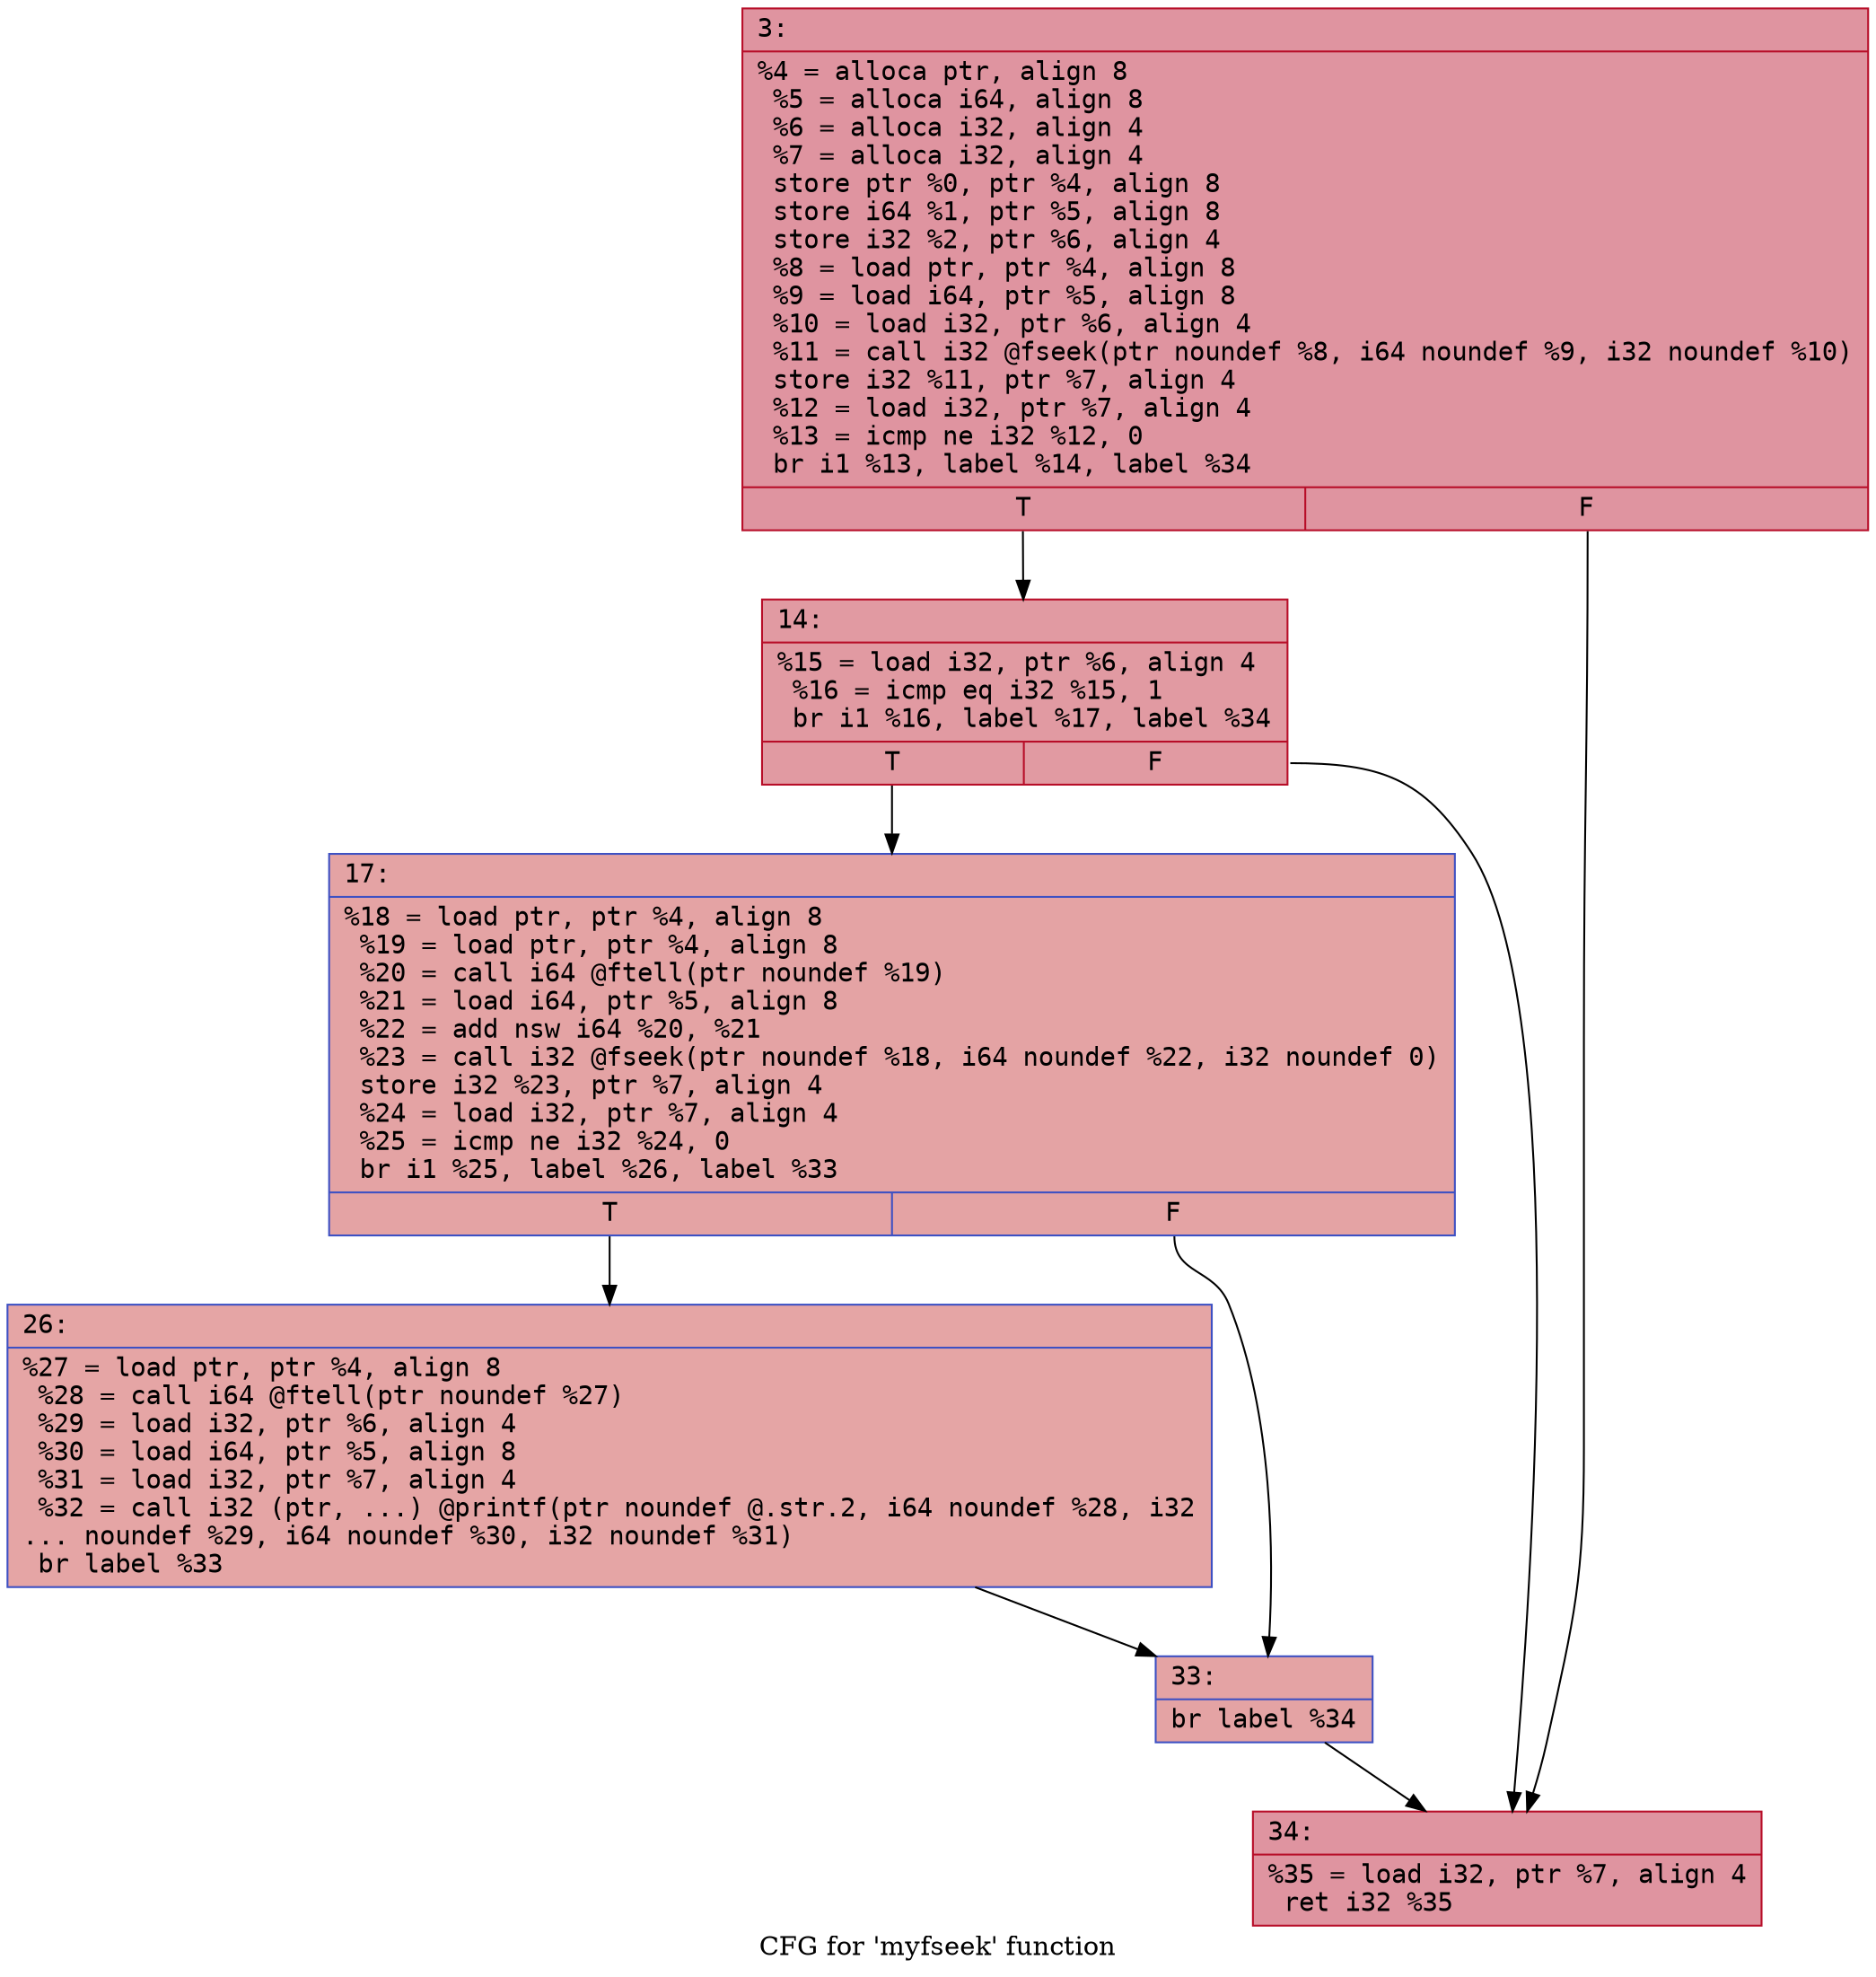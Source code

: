 digraph "CFG for 'myfseek' function" {
	label="CFG for 'myfseek' function";

	Node0x6000009d23f0 [shape=record,color="#b70d28ff", style=filled, fillcolor="#b70d2870" fontname="Courier",label="{3:\l|  %4 = alloca ptr, align 8\l  %5 = alloca i64, align 8\l  %6 = alloca i32, align 4\l  %7 = alloca i32, align 4\l  store ptr %0, ptr %4, align 8\l  store i64 %1, ptr %5, align 8\l  store i32 %2, ptr %6, align 4\l  %8 = load ptr, ptr %4, align 8\l  %9 = load i64, ptr %5, align 8\l  %10 = load i32, ptr %6, align 4\l  %11 = call i32 @fseek(ptr noundef %8, i64 noundef %9, i32 noundef %10)\l  store i32 %11, ptr %7, align 4\l  %12 = load i32, ptr %7, align 4\l  %13 = icmp ne i32 %12, 0\l  br i1 %13, label %14, label %34\l|{<s0>T|<s1>F}}"];
	Node0x6000009d23f0:s0 -> Node0x6000009d27b0[tooltip="3 -> 14\nProbability 62.50%" ];
	Node0x6000009d23f0:s1 -> Node0x6000009d2940[tooltip="3 -> 34\nProbability 37.50%" ];
	Node0x6000009d27b0 [shape=record,color="#b70d28ff", style=filled, fillcolor="#bb1b2c70" fontname="Courier",label="{14:\l|  %15 = load i32, ptr %6, align 4\l  %16 = icmp eq i32 %15, 1\l  br i1 %16, label %17, label %34\l|{<s0>T|<s1>F}}"];
	Node0x6000009d27b0:s0 -> Node0x6000009d2850[tooltip="14 -> 17\nProbability 50.00%" ];
	Node0x6000009d27b0:s1 -> Node0x6000009d2940[tooltip="14 -> 34\nProbability 50.00%" ];
	Node0x6000009d2850 [shape=record,color="#3d50c3ff", style=filled, fillcolor="#c32e3170" fontname="Courier",label="{17:\l|  %18 = load ptr, ptr %4, align 8\l  %19 = load ptr, ptr %4, align 8\l  %20 = call i64 @ftell(ptr noundef %19)\l  %21 = load i64, ptr %5, align 8\l  %22 = add nsw i64 %20, %21\l  %23 = call i32 @fseek(ptr noundef %18, i64 noundef %22, i32 noundef 0)\l  store i32 %23, ptr %7, align 4\l  %24 = load i32, ptr %7, align 4\l  %25 = icmp ne i32 %24, 0\l  br i1 %25, label %26, label %33\l|{<s0>T|<s1>F}}"];
	Node0x6000009d2850:s0 -> Node0x6000009d28a0[tooltip="17 -> 26\nProbability 62.50%" ];
	Node0x6000009d2850:s1 -> Node0x6000009d28f0[tooltip="17 -> 33\nProbability 37.50%" ];
	Node0x6000009d28a0 [shape=record,color="#3d50c3ff", style=filled, fillcolor="#c5333470" fontname="Courier",label="{26:\l|  %27 = load ptr, ptr %4, align 8\l  %28 = call i64 @ftell(ptr noundef %27)\l  %29 = load i32, ptr %6, align 4\l  %30 = load i64, ptr %5, align 8\l  %31 = load i32, ptr %7, align 4\l  %32 = call i32 (ptr, ...) @printf(ptr noundef @.str.2, i64 noundef %28, i32\l... noundef %29, i64 noundef %30, i32 noundef %31)\l  br label %33\l}"];
	Node0x6000009d28a0 -> Node0x6000009d28f0[tooltip="26 -> 33\nProbability 100.00%" ];
	Node0x6000009d28f0 [shape=record,color="#3d50c3ff", style=filled, fillcolor="#c32e3170" fontname="Courier",label="{33:\l|  br label %34\l}"];
	Node0x6000009d28f0 -> Node0x6000009d2940[tooltip="33 -> 34\nProbability 100.00%" ];
	Node0x6000009d2940 [shape=record,color="#b70d28ff", style=filled, fillcolor="#b70d2870" fontname="Courier",label="{34:\l|  %35 = load i32, ptr %7, align 4\l  ret i32 %35\l}"];
}
